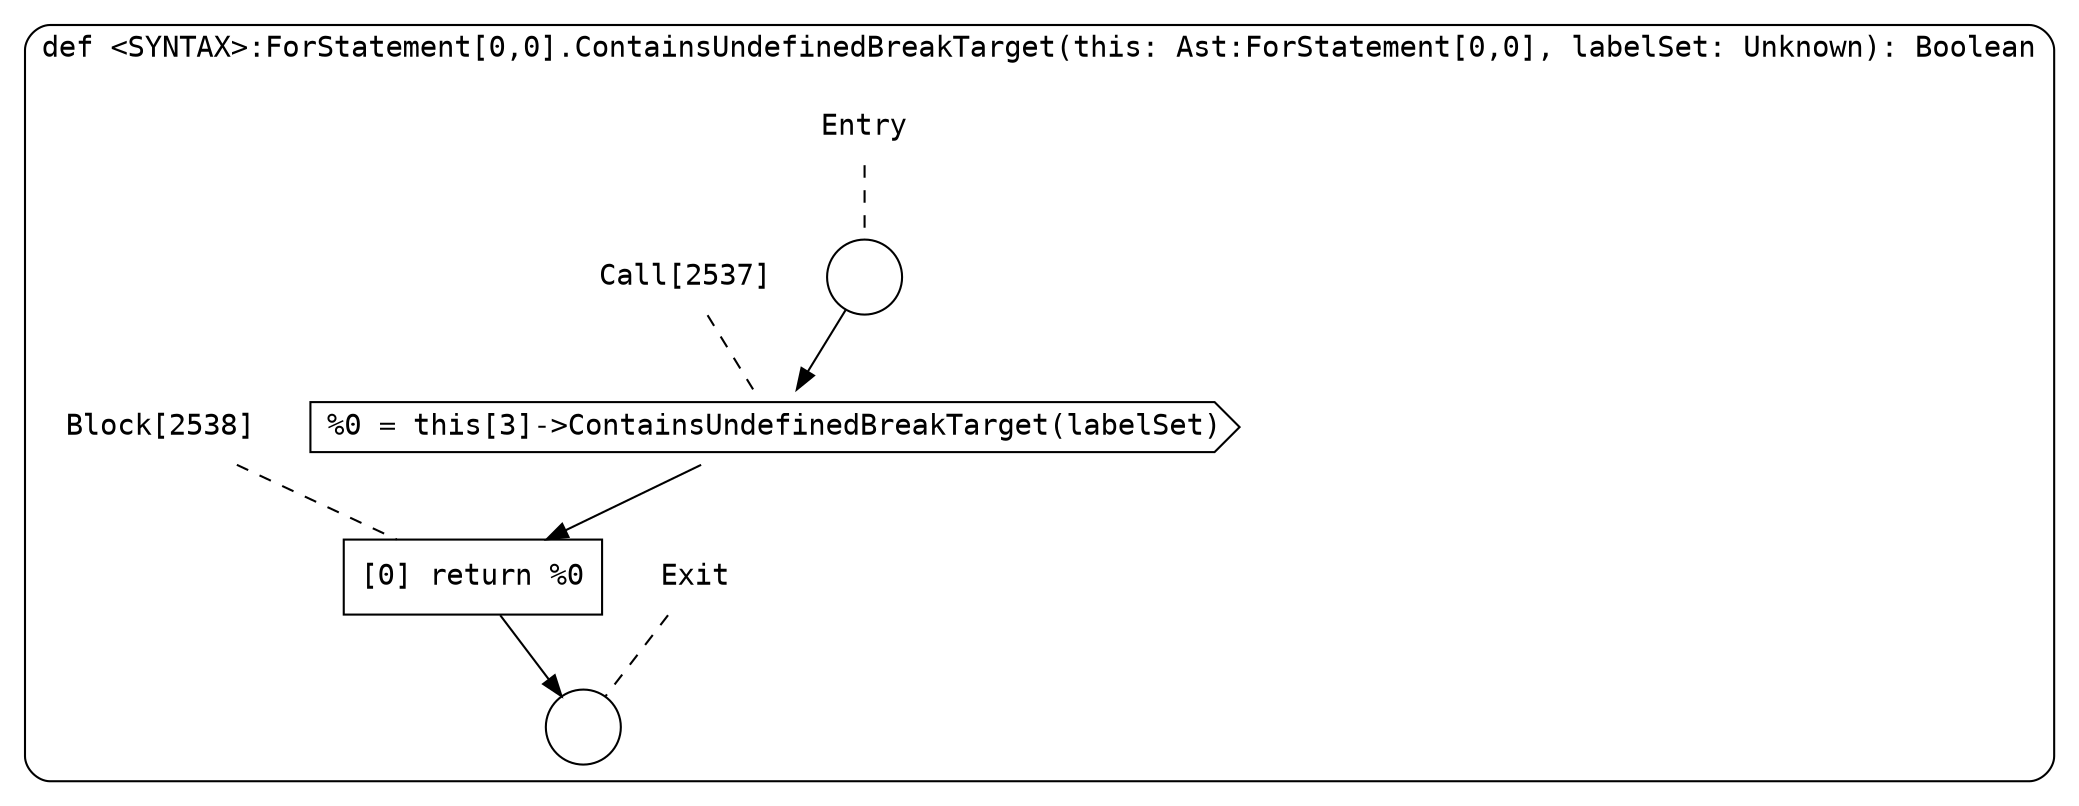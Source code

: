 digraph {
  graph [fontname = "Consolas"]
  node [fontname = "Consolas"]
  edge [fontname = "Consolas"]
  subgraph cluster554 {
    label = "def <SYNTAX>:ForStatement[0,0].ContainsUndefinedBreakTarget(this: Ast:ForStatement[0,0], labelSet: Unknown): Boolean"
    style = rounded
    cluster554_entry_name [shape=none, label=<<font color="black">Entry</font>>]
    cluster554_entry_name -> cluster554_entry [arrowhead=none, color="black", style=dashed]
    cluster554_entry [shape=circle label=" " color="black" fillcolor="white" style=filled]
    cluster554_entry -> node2537 [color="black"]
    cluster554_exit_name [shape=none, label=<<font color="black">Exit</font>>]
    cluster554_exit_name -> cluster554_exit [arrowhead=none, color="black", style=dashed]
    cluster554_exit [shape=circle label=" " color="black" fillcolor="white" style=filled]
    node2537_name [shape=none, label=<<font color="black">Call[2537]</font>>]
    node2537_name -> node2537 [arrowhead=none, color="black", style=dashed]
    node2537 [shape=cds, label=<<font color="black">%0 = this[3]-&gt;ContainsUndefinedBreakTarget(labelSet)</font>> color="black" fillcolor="white", style=filled]
    node2537 -> node2538 [color="black"]
    node2538_name [shape=none, label=<<font color="black">Block[2538]</font>>]
    node2538_name -> node2538 [arrowhead=none, color="black", style=dashed]
    node2538 [shape=box, label=<<font color="black">[0] return %0<BR ALIGN="LEFT"/></font>> color="black" fillcolor="white", style=filled]
    node2538 -> cluster554_exit [color="black"]
  }
}